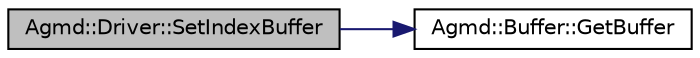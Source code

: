 digraph "Agmd::Driver::SetIndexBuffer"
{
  edge [fontname="Helvetica",fontsize="10",labelfontname="Helvetica",labelfontsize="10"];
  node [fontname="Helvetica",fontsize="10",shape=record];
  rankdir="LR";
  Node1 [label="Agmd::Driver::SetIndexBuffer",height=0.2,width=0.4,color="black", fillcolor="grey75", style="filled" fontcolor="black"];
  Node1 -> Node2 [color="midnightblue",fontsize="10",style="solid",fontname="Helvetica"];
  Node2 [label="Agmd::Buffer::GetBuffer",height=0.2,width=0.4,color="black", fillcolor="white", style="filled",URL="$class_agmd_1_1_buffer.html#aae4d8f499ebc30706e5ec8d419933806"];
}
